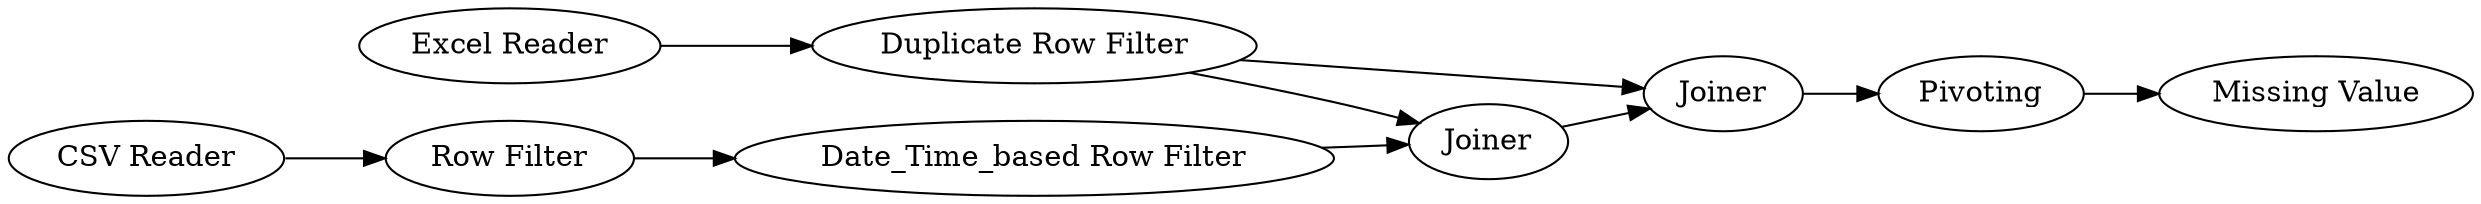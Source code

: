 digraph {
	3 -> 10
	1 -> 25
	25 -> 7
	10 -> 9
	23 -> 24
	9 -> 11
	10 -> 11
	11 -> 23
	7 -> 9
	24 [label="Missing Value"]
	1 [label="CSV Reader"]
	7 [label="Date_Time_based Row Filter"]
	9 [label=Joiner]
	11 [label=Joiner]
	23 [label=Pivoting]
	25 [label="Row Filter"]
	3 [label="Excel Reader"]
	10 [label="Duplicate Row Filter"]
	rankdir=LR
}
